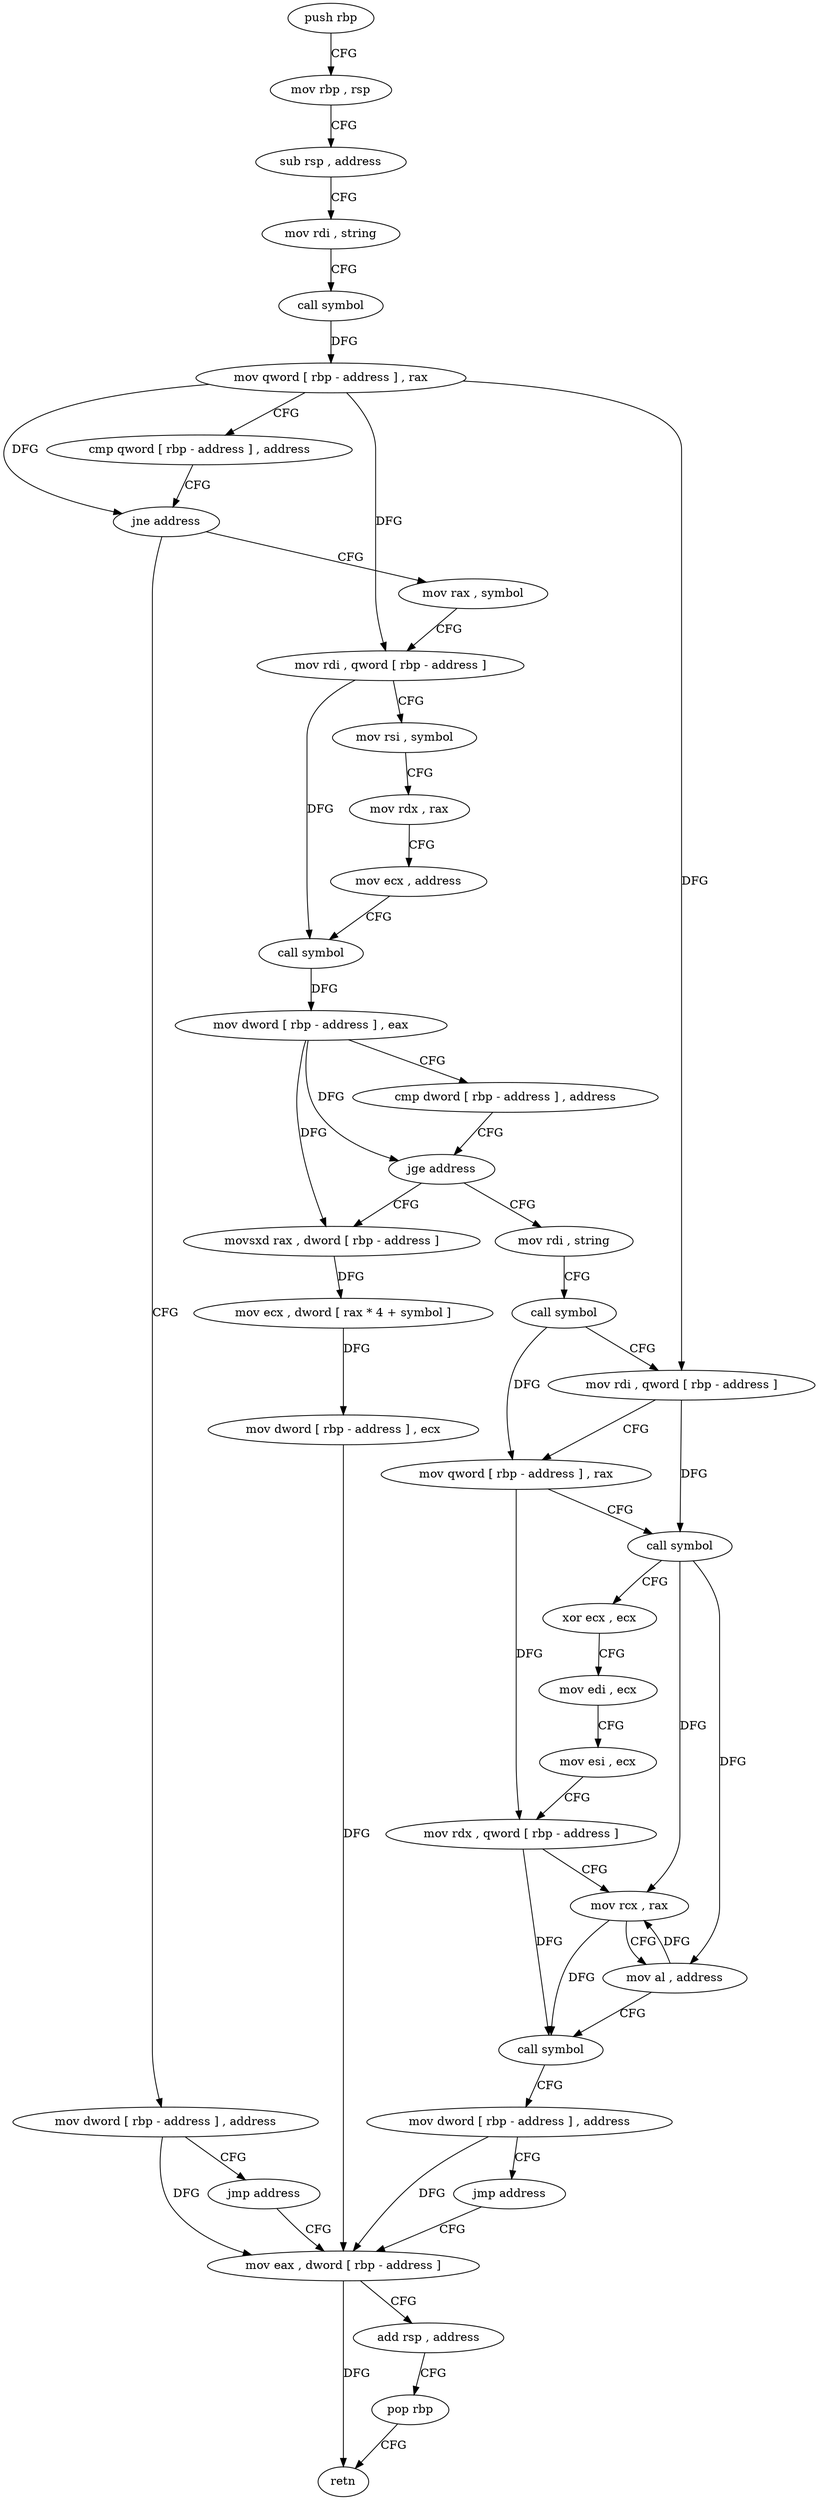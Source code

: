 digraph "func" {
"4226160" [label = "push rbp" ]
"4226161" [label = "mov rbp , rsp" ]
"4226164" [label = "sub rsp , address" ]
"4226168" [label = "mov rdi , string" ]
"4226178" [label = "call symbol" ]
"4226183" [label = "mov qword [ rbp - address ] , rax" ]
"4226187" [label = "cmp qword [ rbp - address ] , address" ]
"4226192" [label = "jne address" ]
"4226210" [label = "mov rax , symbol" ]
"4226198" [label = "mov dword [ rbp - address ] , address" ]
"4226220" [label = "mov rdi , qword [ rbp - address ]" ]
"4226224" [label = "mov rsi , symbol" ]
"4226234" [label = "mov rdx , rax" ]
"4226237" [label = "mov ecx , address" ]
"4226242" [label = "call symbol" ]
"4226247" [label = "mov dword [ rbp - address ] , eax" ]
"4226250" [label = "cmp dword [ rbp - address ] , address" ]
"4226254" [label = "jge address" ]
"4226320" [label = "movsxd rax , dword [ rbp - address ]" ]
"4226260" [label = "mov rdi , string" ]
"4226205" [label = "jmp address" ]
"4226334" [label = "mov eax , dword [ rbp - address ]" ]
"4226324" [label = "mov ecx , dword [ rax * 4 + symbol ]" ]
"4226331" [label = "mov dword [ rbp - address ] , ecx" ]
"4226270" [label = "call symbol" ]
"4226275" [label = "mov rdi , qword [ rbp - address ]" ]
"4226279" [label = "mov qword [ rbp - address ] , rax" ]
"4226283" [label = "call symbol" ]
"4226288" [label = "xor ecx , ecx" ]
"4226290" [label = "mov edi , ecx" ]
"4226292" [label = "mov esi , ecx" ]
"4226294" [label = "mov rdx , qword [ rbp - address ]" ]
"4226298" [label = "mov rcx , rax" ]
"4226301" [label = "mov al , address" ]
"4226303" [label = "call symbol" ]
"4226308" [label = "mov dword [ rbp - address ] , address" ]
"4226315" [label = "jmp address" ]
"4226337" [label = "add rsp , address" ]
"4226341" [label = "pop rbp" ]
"4226342" [label = "retn" ]
"4226160" -> "4226161" [ label = "CFG" ]
"4226161" -> "4226164" [ label = "CFG" ]
"4226164" -> "4226168" [ label = "CFG" ]
"4226168" -> "4226178" [ label = "CFG" ]
"4226178" -> "4226183" [ label = "DFG" ]
"4226183" -> "4226187" [ label = "CFG" ]
"4226183" -> "4226192" [ label = "DFG" ]
"4226183" -> "4226220" [ label = "DFG" ]
"4226183" -> "4226275" [ label = "DFG" ]
"4226187" -> "4226192" [ label = "CFG" ]
"4226192" -> "4226210" [ label = "CFG" ]
"4226192" -> "4226198" [ label = "CFG" ]
"4226210" -> "4226220" [ label = "CFG" ]
"4226198" -> "4226205" [ label = "CFG" ]
"4226198" -> "4226334" [ label = "DFG" ]
"4226220" -> "4226224" [ label = "CFG" ]
"4226220" -> "4226242" [ label = "DFG" ]
"4226224" -> "4226234" [ label = "CFG" ]
"4226234" -> "4226237" [ label = "CFG" ]
"4226237" -> "4226242" [ label = "CFG" ]
"4226242" -> "4226247" [ label = "DFG" ]
"4226247" -> "4226250" [ label = "CFG" ]
"4226247" -> "4226254" [ label = "DFG" ]
"4226247" -> "4226320" [ label = "DFG" ]
"4226250" -> "4226254" [ label = "CFG" ]
"4226254" -> "4226320" [ label = "CFG" ]
"4226254" -> "4226260" [ label = "CFG" ]
"4226320" -> "4226324" [ label = "DFG" ]
"4226260" -> "4226270" [ label = "CFG" ]
"4226205" -> "4226334" [ label = "CFG" ]
"4226334" -> "4226337" [ label = "CFG" ]
"4226334" -> "4226342" [ label = "DFG" ]
"4226324" -> "4226331" [ label = "DFG" ]
"4226331" -> "4226334" [ label = "DFG" ]
"4226270" -> "4226275" [ label = "CFG" ]
"4226270" -> "4226279" [ label = "DFG" ]
"4226275" -> "4226279" [ label = "CFG" ]
"4226275" -> "4226283" [ label = "DFG" ]
"4226279" -> "4226283" [ label = "CFG" ]
"4226279" -> "4226294" [ label = "DFG" ]
"4226283" -> "4226288" [ label = "CFG" ]
"4226283" -> "4226298" [ label = "DFG" ]
"4226283" -> "4226301" [ label = "DFG" ]
"4226288" -> "4226290" [ label = "CFG" ]
"4226290" -> "4226292" [ label = "CFG" ]
"4226292" -> "4226294" [ label = "CFG" ]
"4226294" -> "4226298" [ label = "CFG" ]
"4226294" -> "4226303" [ label = "DFG" ]
"4226298" -> "4226301" [ label = "CFG" ]
"4226298" -> "4226303" [ label = "DFG" ]
"4226301" -> "4226303" [ label = "CFG" ]
"4226301" -> "4226298" [ label = "DFG" ]
"4226303" -> "4226308" [ label = "CFG" ]
"4226308" -> "4226315" [ label = "CFG" ]
"4226308" -> "4226334" [ label = "DFG" ]
"4226315" -> "4226334" [ label = "CFG" ]
"4226337" -> "4226341" [ label = "CFG" ]
"4226341" -> "4226342" [ label = "CFG" ]
}
